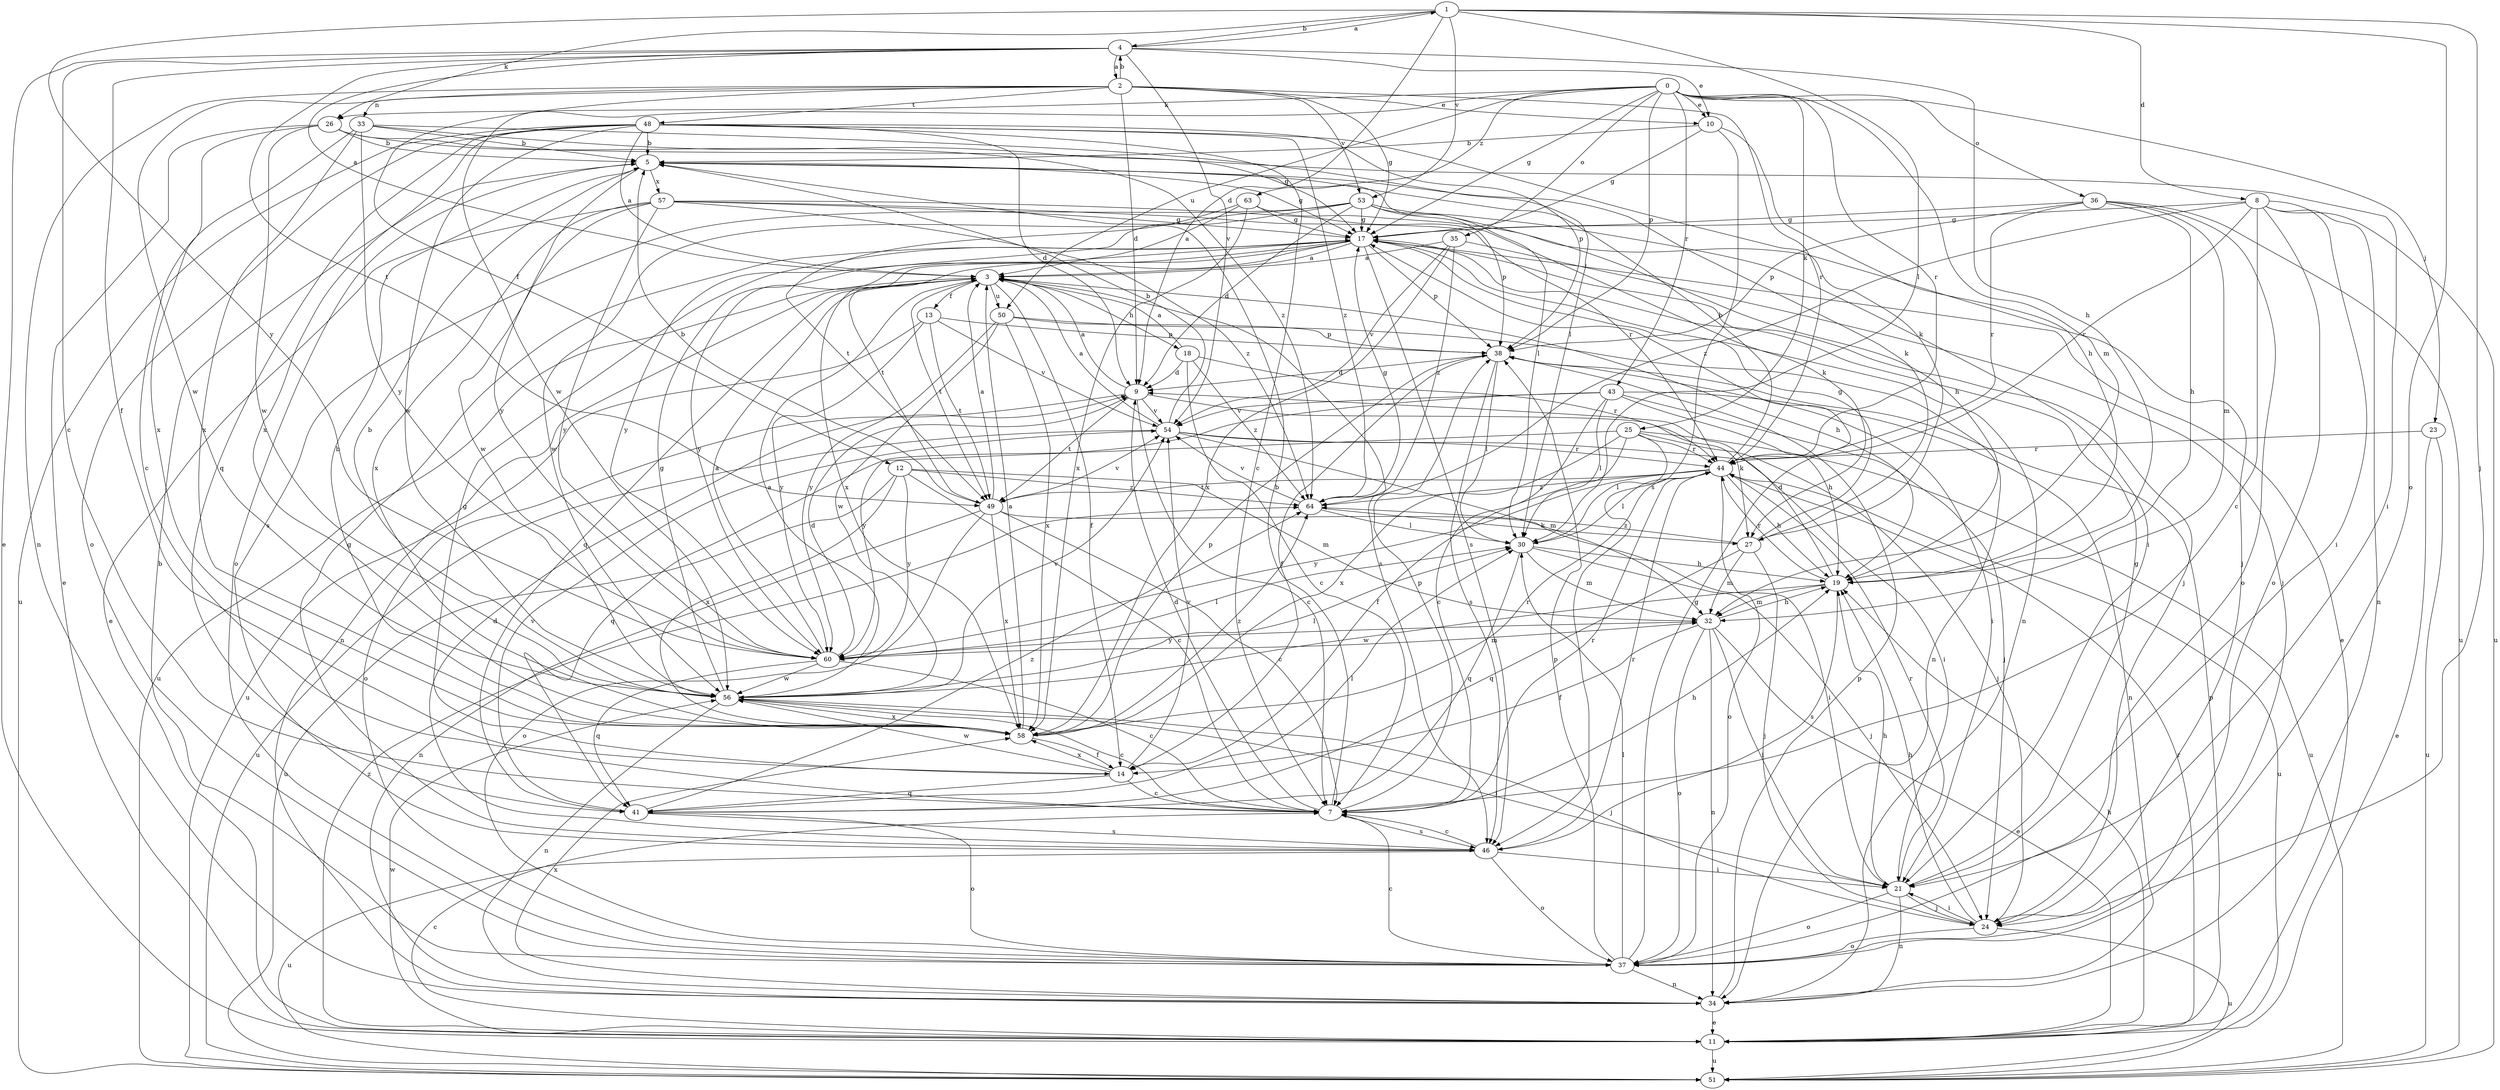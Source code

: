 strict digraph  {
0;
1;
2;
3;
4;
5;
7;
8;
9;
10;
11;
12;
13;
14;
17;
18;
19;
21;
23;
24;
25;
26;
27;
30;
32;
33;
34;
35;
36;
37;
38;
41;
43;
44;
46;
48;
49;
50;
51;
53;
54;
56;
57;
58;
60;
63;
64;
0 -> 10  [label=e];
0 -> 17  [label=g];
0 -> 23  [label=j];
0 -> 25  [label=k];
0 -> 26  [label=k];
0 -> 32  [label=m];
0 -> 35  [label=o];
0 -> 36  [label=o];
0 -> 38  [label=p];
0 -> 43  [label=r];
0 -> 44  [label=r];
0 -> 50  [label=u];
0 -> 56  [label=w];
0 -> 63  [label=z];
1 -> 4  [label=b];
1 -> 8  [label=d];
1 -> 9  [label=d];
1 -> 24  [label=j];
1 -> 26  [label=k];
1 -> 30  [label=l];
1 -> 37  [label=o];
1 -> 53  [label=v];
1 -> 60  [label=y];
2 -> 4  [label=b];
2 -> 9  [label=d];
2 -> 10  [label=e];
2 -> 12  [label=f];
2 -> 17  [label=g];
2 -> 33  [label=n];
2 -> 34  [label=n];
2 -> 44  [label=r];
2 -> 48  [label=t];
2 -> 53  [label=v];
2 -> 56  [label=w];
3 -> 13  [label=f];
3 -> 14  [label=f];
3 -> 18  [label=h];
3 -> 19  [label=h];
3 -> 34  [label=n];
3 -> 41  [label=q];
3 -> 46  [label=s];
3 -> 49  [label=t];
3 -> 50  [label=u];
3 -> 51  [label=u];
4 -> 1  [label=a];
4 -> 2  [label=a];
4 -> 3  [label=a];
4 -> 7  [label=c];
4 -> 10  [label=e];
4 -> 11  [label=e];
4 -> 14  [label=f];
4 -> 19  [label=h];
4 -> 49  [label=t];
4 -> 54  [label=v];
5 -> 17  [label=g];
5 -> 27  [label=k];
5 -> 30  [label=l];
5 -> 37  [label=o];
5 -> 57  [label=x];
5 -> 60  [label=y];
7 -> 5  [label=b];
7 -> 9  [label=d];
7 -> 19  [label=h];
7 -> 38  [label=p];
7 -> 44  [label=r];
7 -> 46  [label=s];
8 -> 7  [label=c];
8 -> 17  [label=g];
8 -> 21  [label=i];
8 -> 34  [label=n];
8 -> 37  [label=o];
8 -> 44  [label=r];
8 -> 51  [label=u];
8 -> 64  [label=z];
9 -> 3  [label=a];
9 -> 7  [label=c];
9 -> 27  [label=k];
9 -> 37  [label=o];
9 -> 49  [label=t];
9 -> 54  [label=v];
10 -> 5  [label=b];
10 -> 17  [label=g];
10 -> 19  [label=h];
10 -> 46  [label=s];
11 -> 7  [label=c];
11 -> 19  [label=h];
11 -> 38  [label=p];
11 -> 44  [label=r];
11 -> 51  [label=u];
11 -> 56  [label=w];
11 -> 64  [label=z];
12 -> 7  [label=c];
12 -> 32  [label=m];
12 -> 51  [label=u];
12 -> 58  [label=x];
12 -> 60  [label=y];
12 -> 64  [label=z];
13 -> 38  [label=p];
13 -> 49  [label=t];
13 -> 51  [label=u];
13 -> 54  [label=v];
13 -> 60  [label=y];
14 -> 7  [label=c];
14 -> 17  [label=g];
14 -> 41  [label=q];
14 -> 54  [label=v];
14 -> 56  [label=w];
14 -> 58  [label=x];
17 -> 3  [label=a];
17 -> 11  [label=e];
17 -> 24  [label=j];
17 -> 34  [label=n];
17 -> 38  [label=p];
17 -> 46  [label=s];
17 -> 49  [label=t];
17 -> 58  [label=x];
17 -> 60  [label=y];
18 -> 3  [label=a];
18 -> 7  [label=c];
18 -> 9  [label=d];
18 -> 44  [label=r];
18 -> 64  [label=z];
19 -> 9  [label=d];
19 -> 32  [label=m];
19 -> 44  [label=r];
19 -> 46  [label=s];
19 -> 56  [label=w];
21 -> 17  [label=g];
21 -> 19  [label=h];
21 -> 24  [label=j];
21 -> 34  [label=n];
21 -> 37  [label=o];
21 -> 44  [label=r];
23 -> 11  [label=e];
23 -> 44  [label=r];
23 -> 51  [label=u];
24 -> 19  [label=h];
24 -> 21  [label=i];
24 -> 37  [label=o];
24 -> 51  [label=u];
25 -> 14  [label=f];
25 -> 24  [label=j];
25 -> 30  [label=l];
25 -> 41  [label=q];
25 -> 44  [label=r];
25 -> 51  [label=u];
25 -> 58  [label=x];
26 -> 5  [label=b];
26 -> 11  [label=e];
26 -> 21  [label=i];
26 -> 56  [label=w];
26 -> 58  [label=x];
26 -> 64  [label=z];
27 -> 17  [label=g];
27 -> 24  [label=j];
27 -> 32  [label=m];
27 -> 41  [label=q];
27 -> 64  [label=z];
30 -> 19  [label=h];
30 -> 24  [label=j];
30 -> 32  [label=m];
30 -> 41  [label=q];
32 -> 11  [label=e];
32 -> 14  [label=f];
32 -> 19  [label=h];
32 -> 21  [label=i];
32 -> 34  [label=n];
32 -> 37  [label=o];
32 -> 60  [label=y];
33 -> 5  [label=b];
33 -> 7  [label=c];
33 -> 17  [label=g];
33 -> 30  [label=l];
33 -> 58  [label=x];
33 -> 60  [label=y];
34 -> 11  [label=e];
34 -> 38  [label=p];
34 -> 58  [label=x];
35 -> 3  [label=a];
35 -> 24  [label=j];
35 -> 54  [label=v];
35 -> 58  [label=x];
35 -> 64  [label=z];
36 -> 17  [label=g];
36 -> 19  [label=h];
36 -> 32  [label=m];
36 -> 37  [label=o];
36 -> 38  [label=p];
36 -> 44  [label=r];
36 -> 51  [label=u];
37 -> 5  [label=b];
37 -> 7  [label=c];
37 -> 17  [label=g];
37 -> 30  [label=l];
37 -> 34  [label=n];
37 -> 38  [label=p];
38 -> 9  [label=d];
38 -> 14  [label=f];
38 -> 21  [label=i];
38 -> 30  [label=l];
38 -> 46  [label=s];
41 -> 30  [label=l];
41 -> 37  [label=o];
41 -> 46  [label=s];
41 -> 54  [label=v];
41 -> 64  [label=z];
43 -> 7  [label=c];
43 -> 19  [label=h];
43 -> 24  [label=j];
43 -> 30  [label=l];
43 -> 34  [label=n];
43 -> 54  [label=v];
43 -> 60  [label=y];
44 -> 5  [label=b];
44 -> 19  [label=h];
44 -> 30  [label=l];
44 -> 37  [label=o];
44 -> 49  [label=t];
44 -> 51  [label=u];
44 -> 60  [label=y];
44 -> 64  [label=z];
46 -> 7  [label=c];
46 -> 9  [label=d];
46 -> 17  [label=g];
46 -> 21  [label=i];
46 -> 37  [label=o];
46 -> 44  [label=r];
46 -> 51  [label=u];
48 -> 3  [label=a];
48 -> 5  [label=b];
48 -> 7  [label=c];
48 -> 9  [label=d];
48 -> 27  [label=k];
48 -> 37  [label=o];
48 -> 38  [label=p];
48 -> 41  [label=q];
48 -> 51  [label=u];
48 -> 56  [label=w];
48 -> 58  [label=x];
48 -> 64  [label=z];
49 -> 3  [label=a];
49 -> 5  [label=b];
49 -> 7  [label=c];
49 -> 21  [label=i];
49 -> 34  [label=n];
49 -> 37  [label=o];
49 -> 54  [label=v];
49 -> 58  [label=x];
50 -> 34  [label=n];
50 -> 38  [label=p];
50 -> 56  [label=w];
50 -> 58  [label=x];
50 -> 60  [label=y];
53 -> 9  [label=d];
53 -> 17  [label=g];
53 -> 19  [label=h];
53 -> 21  [label=i];
53 -> 38  [label=p];
53 -> 46  [label=s];
53 -> 56  [label=w];
53 -> 60  [label=y];
54 -> 3  [label=a];
54 -> 5  [label=b];
54 -> 21  [label=i];
54 -> 32  [label=m];
54 -> 44  [label=r];
54 -> 51  [label=u];
56 -> 3  [label=a];
56 -> 5  [label=b];
56 -> 7  [label=c];
56 -> 17  [label=g];
56 -> 21  [label=i];
56 -> 24  [label=j];
56 -> 30  [label=l];
56 -> 34  [label=n];
56 -> 54  [label=v];
56 -> 58  [label=x];
57 -> 11  [label=e];
57 -> 17  [label=g];
57 -> 27  [label=k];
57 -> 44  [label=r];
57 -> 56  [label=w];
57 -> 58  [label=x];
57 -> 60  [label=y];
57 -> 64  [label=z];
58 -> 3  [label=a];
58 -> 5  [label=b];
58 -> 14  [label=f];
58 -> 38  [label=p];
58 -> 44  [label=r];
58 -> 64  [label=z];
60 -> 3  [label=a];
60 -> 7  [label=c];
60 -> 9  [label=d];
60 -> 30  [label=l];
60 -> 32  [label=m];
60 -> 41  [label=q];
60 -> 56  [label=w];
63 -> 3  [label=a];
63 -> 17  [label=g];
63 -> 24  [label=j];
63 -> 49  [label=t];
63 -> 58  [label=x];
64 -> 17  [label=g];
64 -> 27  [label=k];
64 -> 30  [label=l];
64 -> 54  [label=v];
}
